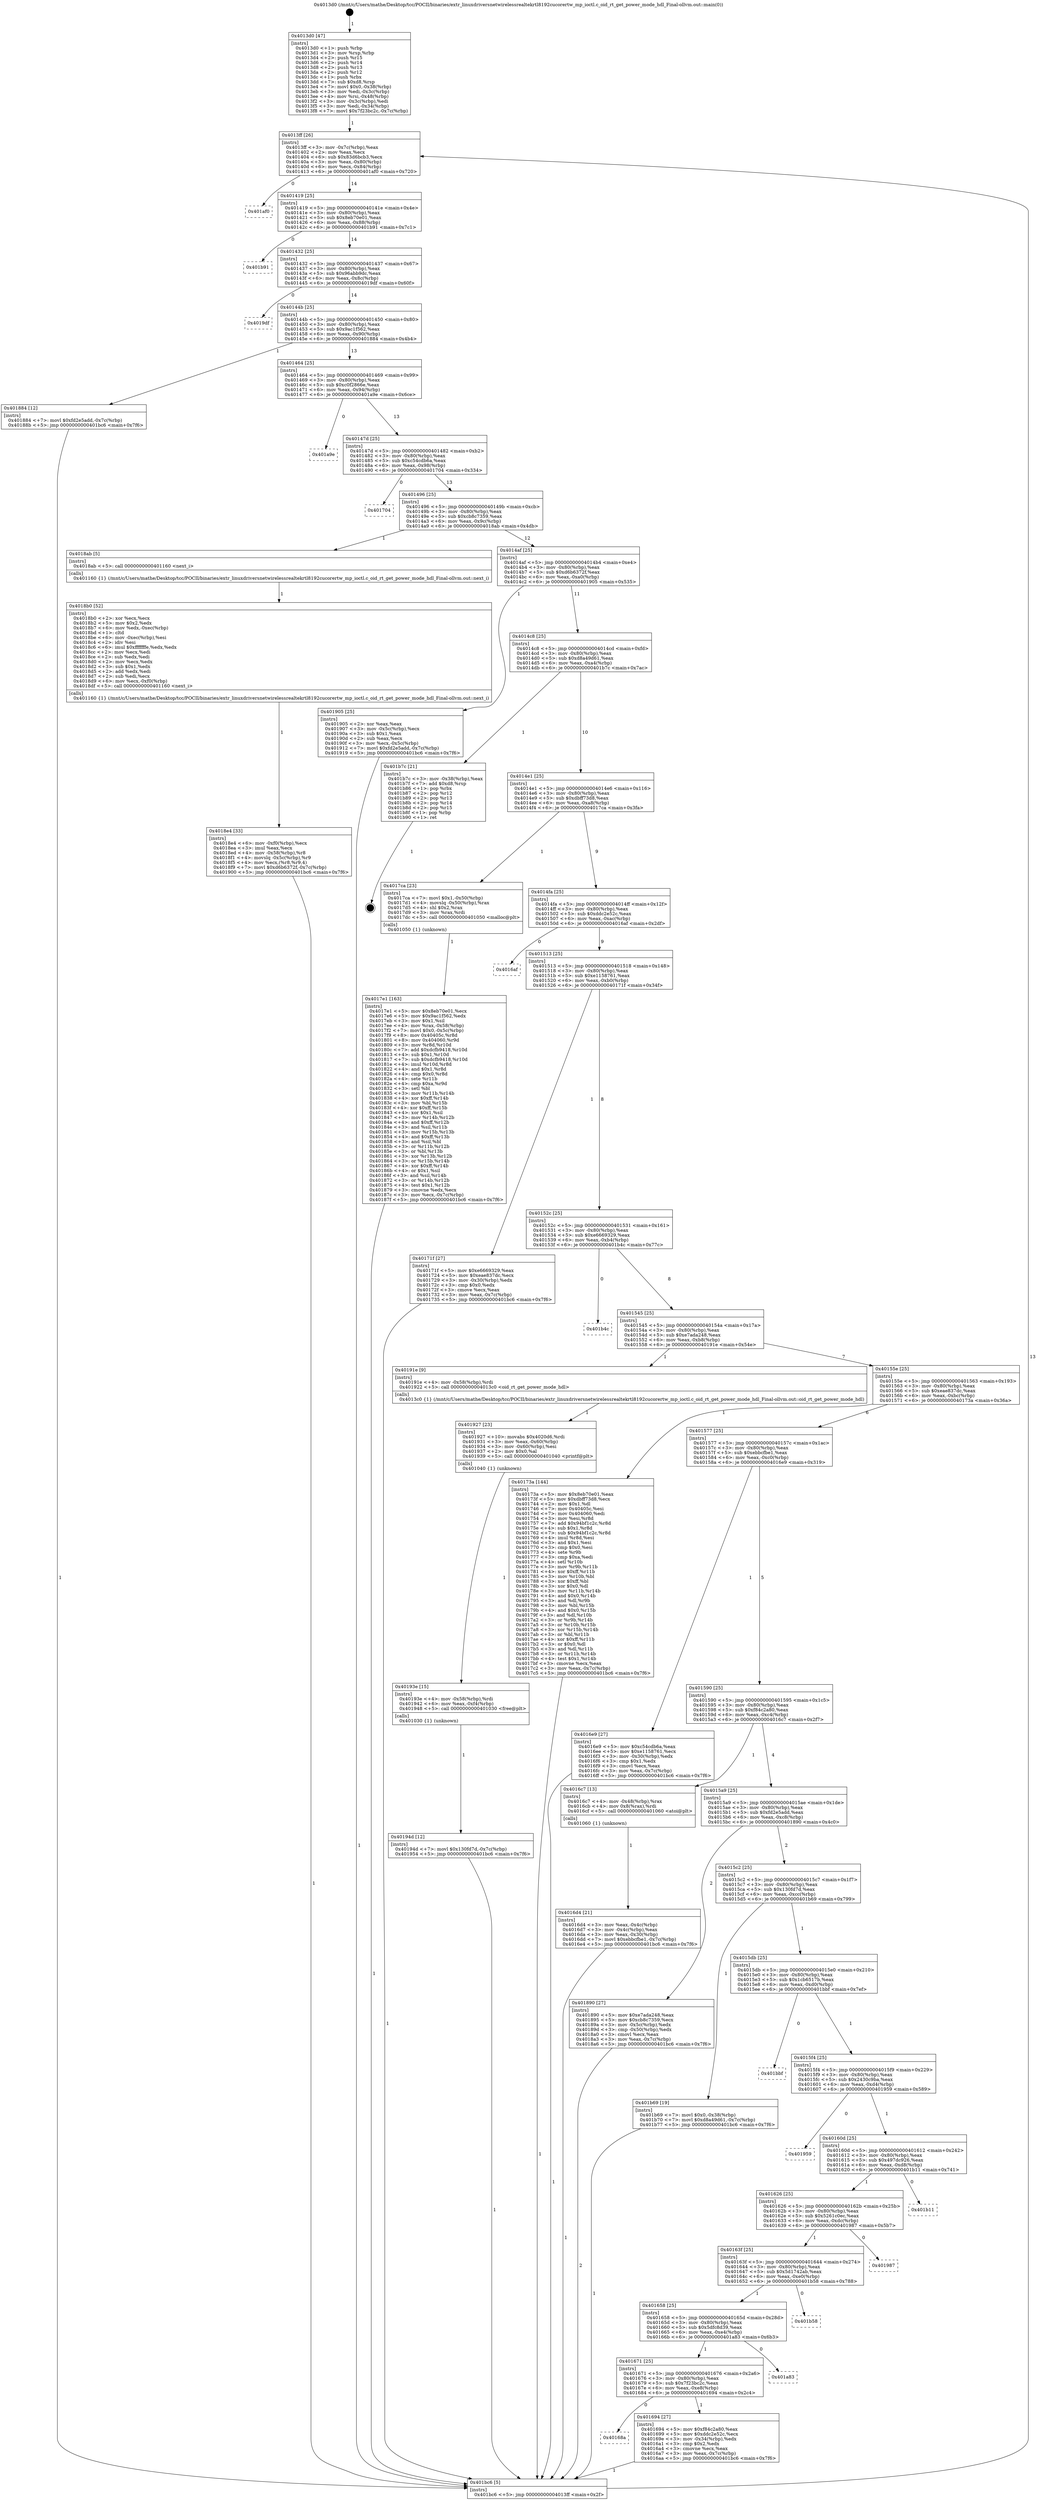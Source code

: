 digraph "0x4013d0" {
  label = "0x4013d0 (/mnt/c/Users/mathe/Desktop/tcc/POCII/binaries/extr_linuxdriversnetwirelessrealtekrtl8192cucorertw_mp_ioctl.c_oid_rt_get_power_mode_hdl_Final-ollvm.out::main(0))"
  labelloc = "t"
  node[shape=record]

  Entry [label="",width=0.3,height=0.3,shape=circle,fillcolor=black,style=filled]
  "0x4013ff" [label="{
     0x4013ff [26]\l
     | [instrs]\l
     &nbsp;&nbsp;0x4013ff \<+3\>: mov -0x7c(%rbp),%eax\l
     &nbsp;&nbsp;0x401402 \<+2\>: mov %eax,%ecx\l
     &nbsp;&nbsp;0x401404 \<+6\>: sub $0x83d6bcb3,%ecx\l
     &nbsp;&nbsp;0x40140a \<+3\>: mov %eax,-0x80(%rbp)\l
     &nbsp;&nbsp;0x40140d \<+6\>: mov %ecx,-0x84(%rbp)\l
     &nbsp;&nbsp;0x401413 \<+6\>: je 0000000000401af0 \<main+0x720\>\l
  }"]
  "0x401af0" [label="{
     0x401af0\l
  }", style=dashed]
  "0x401419" [label="{
     0x401419 [25]\l
     | [instrs]\l
     &nbsp;&nbsp;0x401419 \<+5\>: jmp 000000000040141e \<main+0x4e\>\l
     &nbsp;&nbsp;0x40141e \<+3\>: mov -0x80(%rbp),%eax\l
     &nbsp;&nbsp;0x401421 \<+5\>: sub $0x8eb70e01,%eax\l
     &nbsp;&nbsp;0x401426 \<+6\>: mov %eax,-0x88(%rbp)\l
     &nbsp;&nbsp;0x40142c \<+6\>: je 0000000000401b91 \<main+0x7c1\>\l
  }"]
  Exit [label="",width=0.3,height=0.3,shape=circle,fillcolor=black,style=filled,peripheries=2]
  "0x401b91" [label="{
     0x401b91\l
  }", style=dashed]
  "0x401432" [label="{
     0x401432 [25]\l
     | [instrs]\l
     &nbsp;&nbsp;0x401432 \<+5\>: jmp 0000000000401437 \<main+0x67\>\l
     &nbsp;&nbsp;0x401437 \<+3\>: mov -0x80(%rbp),%eax\l
     &nbsp;&nbsp;0x40143a \<+5\>: sub $0x96abb9dc,%eax\l
     &nbsp;&nbsp;0x40143f \<+6\>: mov %eax,-0x8c(%rbp)\l
     &nbsp;&nbsp;0x401445 \<+6\>: je 00000000004019df \<main+0x60f\>\l
  }"]
  "0x40194d" [label="{
     0x40194d [12]\l
     | [instrs]\l
     &nbsp;&nbsp;0x40194d \<+7\>: movl $0x130fd7d,-0x7c(%rbp)\l
     &nbsp;&nbsp;0x401954 \<+5\>: jmp 0000000000401bc6 \<main+0x7f6\>\l
  }"]
  "0x4019df" [label="{
     0x4019df\l
  }", style=dashed]
  "0x40144b" [label="{
     0x40144b [25]\l
     | [instrs]\l
     &nbsp;&nbsp;0x40144b \<+5\>: jmp 0000000000401450 \<main+0x80\>\l
     &nbsp;&nbsp;0x401450 \<+3\>: mov -0x80(%rbp),%eax\l
     &nbsp;&nbsp;0x401453 \<+5\>: sub $0x9ac1f562,%eax\l
     &nbsp;&nbsp;0x401458 \<+6\>: mov %eax,-0x90(%rbp)\l
     &nbsp;&nbsp;0x40145e \<+6\>: je 0000000000401884 \<main+0x4b4\>\l
  }"]
  "0x40193e" [label="{
     0x40193e [15]\l
     | [instrs]\l
     &nbsp;&nbsp;0x40193e \<+4\>: mov -0x58(%rbp),%rdi\l
     &nbsp;&nbsp;0x401942 \<+6\>: mov %eax,-0xf4(%rbp)\l
     &nbsp;&nbsp;0x401948 \<+5\>: call 0000000000401030 \<free@plt\>\l
     | [calls]\l
     &nbsp;&nbsp;0x401030 \{1\} (unknown)\l
  }"]
  "0x401884" [label="{
     0x401884 [12]\l
     | [instrs]\l
     &nbsp;&nbsp;0x401884 \<+7\>: movl $0xfd2e5add,-0x7c(%rbp)\l
     &nbsp;&nbsp;0x40188b \<+5\>: jmp 0000000000401bc6 \<main+0x7f6\>\l
  }"]
  "0x401464" [label="{
     0x401464 [25]\l
     | [instrs]\l
     &nbsp;&nbsp;0x401464 \<+5\>: jmp 0000000000401469 \<main+0x99\>\l
     &nbsp;&nbsp;0x401469 \<+3\>: mov -0x80(%rbp),%eax\l
     &nbsp;&nbsp;0x40146c \<+5\>: sub $0xc0f2866e,%eax\l
     &nbsp;&nbsp;0x401471 \<+6\>: mov %eax,-0x94(%rbp)\l
     &nbsp;&nbsp;0x401477 \<+6\>: je 0000000000401a9e \<main+0x6ce\>\l
  }"]
  "0x401927" [label="{
     0x401927 [23]\l
     | [instrs]\l
     &nbsp;&nbsp;0x401927 \<+10\>: movabs $0x4020d6,%rdi\l
     &nbsp;&nbsp;0x401931 \<+3\>: mov %eax,-0x60(%rbp)\l
     &nbsp;&nbsp;0x401934 \<+3\>: mov -0x60(%rbp),%esi\l
     &nbsp;&nbsp;0x401937 \<+2\>: mov $0x0,%al\l
     &nbsp;&nbsp;0x401939 \<+5\>: call 0000000000401040 \<printf@plt\>\l
     | [calls]\l
     &nbsp;&nbsp;0x401040 \{1\} (unknown)\l
  }"]
  "0x401a9e" [label="{
     0x401a9e\l
  }", style=dashed]
  "0x40147d" [label="{
     0x40147d [25]\l
     | [instrs]\l
     &nbsp;&nbsp;0x40147d \<+5\>: jmp 0000000000401482 \<main+0xb2\>\l
     &nbsp;&nbsp;0x401482 \<+3\>: mov -0x80(%rbp),%eax\l
     &nbsp;&nbsp;0x401485 \<+5\>: sub $0xc54cdb6a,%eax\l
     &nbsp;&nbsp;0x40148a \<+6\>: mov %eax,-0x98(%rbp)\l
     &nbsp;&nbsp;0x401490 \<+6\>: je 0000000000401704 \<main+0x334\>\l
  }"]
  "0x4018e4" [label="{
     0x4018e4 [33]\l
     | [instrs]\l
     &nbsp;&nbsp;0x4018e4 \<+6\>: mov -0xf0(%rbp),%ecx\l
     &nbsp;&nbsp;0x4018ea \<+3\>: imul %eax,%ecx\l
     &nbsp;&nbsp;0x4018ed \<+4\>: mov -0x58(%rbp),%r8\l
     &nbsp;&nbsp;0x4018f1 \<+4\>: movslq -0x5c(%rbp),%r9\l
     &nbsp;&nbsp;0x4018f5 \<+4\>: mov %ecx,(%r8,%r9,4)\l
     &nbsp;&nbsp;0x4018f9 \<+7\>: movl $0xd6b6372f,-0x7c(%rbp)\l
     &nbsp;&nbsp;0x401900 \<+5\>: jmp 0000000000401bc6 \<main+0x7f6\>\l
  }"]
  "0x401704" [label="{
     0x401704\l
  }", style=dashed]
  "0x401496" [label="{
     0x401496 [25]\l
     | [instrs]\l
     &nbsp;&nbsp;0x401496 \<+5\>: jmp 000000000040149b \<main+0xcb\>\l
     &nbsp;&nbsp;0x40149b \<+3\>: mov -0x80(%rbp),%eax\l
     &nbsp;&nbsp;0x40149e \<+5\>: sub $0xcb8c7359,%eax\l
     &nbsp;&nbsp;0x4014a3 \<+6\>: mov %eax,-0x9c(%rbp)\l
     &nbsp;&nbsp;0x4014a9 \<+6\>: je 00000000004018ab \<main+0x4db\>\l
  }"]
  "0x4018b0" [label="{
     0x4018b0 [52]\l
     | [instrs]\l
     &nbsp;&nbsp;0x4018b0 \<+2\>: xor %ecx,%ecx\l
     &nbsp;&nbsp;0x4018b2 \<+5\>: mov $0x2,%edx\l
     &nbsp;&nbsp;0x4018b7 \<+6\>: mov %edx,-0xec(%rbp)\l
     &nbsp;&nbsp;0x4018bd \<+1\>: cltd\l
     &nbsp;&nbsp;0x4018be \<+6\>: mov -0xec(%rbp),%esi\l
     &nbsp;&nbsp;0x4018c4 \<+2\>: idiv %esi\l
     &nbsp;&nbsp;0x4018c6 \<+6\>: imul $0xfffffffe,%edx,%edx\l
     &nbsp;&nbsp;0x4018cc \<+2\>: mov %ecx,%edi\l
     &nbsp;&nbsp;0x4018ce \<+2\>: sub %edx,%edi\l
     &nbsp;&nbsp;0x4018d0 \<+2\>: mov %ecx,%edx\l
     &nbsp;&nbsp;0x4018d2 \<+3\>: sub $0x1,%edx\l
     &nbsp;&nbsp;0x4018d5 \<+2\>: add %edx,%edi\l
     &nbsp;&nbsp;0x4018d7 \<+2\>: sub %edi,%ecx\l
     &nbsp;&nbsp;0x4018d9 \<+6\>: mov %ecx,-0xf0(%rbp)\l
     &nbsp;&nbsp;0x4018df \<+5\>: call 0000000000401160 \<next_i\>\l
     | [calls]\l
     &nbsp;&nbsp;0x401160 \{1\} (/mnt/c/Users/mathe/Desktop/tcc/POCII/binaries/extr_linuxdriversnetwirelessrealtekrtl8192cucorertw_mp_ioctl.c_oid_rt_get_power_mode_hdl_Final-ollvm.out::next_i)\l
  }"]
  "0x4018ab" [label="{
     0x4018ab [5]\l
     | [instrs]\l
     &nbsp;&nbsp;0x4018ab \<+5\>: call 0000000000401160 \<next_i\>\l
     | [calls]\l
     &nbsp;&nbsp;0x401160 \{1\} (/mnt/c/Users/mathe/Desktop/tcc/POCII/binaries/extr_linuxdriversnetwirelessrealtekrtl8192cucorertw_mp_ioctl.c_oid_rt_get_power_mode_hdl_Final-ollvm.out::next_i)\l
  }"]
  "0x4014af" [label="{
     0x4014af [25]\l
     | [instrs]\l
     &nbsp;&nbsp;0x4014af \<+5\>: jmp 00000000004014b4 \<main+0xe4\>\l
     &nbsp;&nbsp;0x4014b4 \<+3\>: mov -0x80(%rbp),%eax\l
     &nbsp;&nbsp;0x4014b7 \<+5\>: sub $0xd6b6372f,%eax\l
     &nbsp;&nbsp;0x4014bc \<+6\>: mov %eax,-0xa0(%rbp)\l
     &nbsp;&nbsp;0x4014c2 \<+6\>: je 0000000000401905 \<main+0x535\>\l
  }"]
  "0x4017e1" [label="{
     0x4017e1 [163]\l
     | [instrs]\l
     &nbsp;&nbsp;0x4017e1 \<+5\>: mov $0x8eb70e01,%ecx\l
     &nbsp;&nbsp;0x4017e6 \<+5\>: mov $0x9ac1f562,%edx\l
     &nbsp;&nbsp;0x4017eb \<+3\>: mov $0x1,%sil\l
     &nbsp;&nbsp;0x4017ee \<+4\>: mov %rax,-0x58(%rbp)\l
     &nbsp;&nbsp;0x4017f2 \<+7\>: movl $0x0,-0x5c(%rbp)\l
     &nbsp;&nbsp;0x4017f9 \<+8\>: mov 0x40405c,%r8d\l
     &nbsp;&nbsp;0x401801 \<+8\>: mov 0x404060,%r9d\l
     &nbsp;&nbsp;0x401809 \<+3\>: mov %r8d,%r10d\l
     &nbsp;&nbsp;0x40180c \<+7\>: add $0xdcfb9418,%r10d\l
     &nbsp;&nbsp;0x401813 \<+4\>: sub $0x1,%r10d\l
     &nbsp;&nbsp;0x401817 \<+7\>: sub $0xdcfb9418,%r10d\l
     &nbsp;&nbsp;0x40181e \<+4\>: imul %r10d,%r8d\l
     &nbsp;&nbsp;0x401822 \<+4\>: and $0x1,%r8d\l
     &nbsp;&nbsp;0x401826 \<+4\>: cmp $0x0,%r8d\l
     &nbsp;&nbsp;0x40182a \<+4\>: sete %r11b\l
     &nbsp;&nbsp;0x40182e \<+4\>: cmp $0xa,%r9d\l
     &nbsp;&nbsp;0x401832 \<+3\>: setl %bl\l
     &nbsp;&nbsp;0x401835 \<+3\>: mov %r11b,%r14b\l
     &nbsp;&nbsp;0x401838 \<+4\>: xor $0xff,%r14b\l
     &nbsp;&nbsp;0x40183c \<+3\>: mov %bl,%r15b\l
     &nbsp;&nbsp;0x40183f \<+4\>: xor $0xff,%r15b\l
     &nbsp;&nbsp;0x401843 \<+4\>: xor $0x1,%sil\l
     &nbsp;&nbsp;0x401847 \<+3\>: mov %r14b,%r12b\l
     &nbsp;&nbsp;0x40184a \<+4\>: and $0xff,%r12b\l
     &nbsp;&nbsp;0x40184e \<+3\>: and %sil,%r11b\l
     &nbsp;&nbsp;0x401851 \<+3\>: mov %r15b,%r13b\l
     &nbsp;&nbsp;0x401854 \<+4\>: and $0xff,%r13b\l
     &nbsp;&nbsp;0x401858 \<+3\>: and %sil,%bl\l
     &nbsp;&nbsp;0x40185b \<+3\>: or %r11b,%r12b\l
     &nbsp;&nbsp;0x40185e \<+3\>: or %bl,%r13b\l
     &nbsp;&nbsp;0x401861 \<+3\>: xor %r13b,%r12b\l
     &nbsp;&nbsp;0x401864 \<+3\>: or %r15b,%r14b\l
     &nbsp;&nbsp;0x401867 \<+4\>: xor $0xff,%r14b\l
     &nbsp;&nbsp;0x40186b \<+4\>: or $0x1,%sil\l
     &nbsp;&nbsp;0x40186f \<+3\>: and %sil,%r14b\l
     &nbsp;&nbsp;0x401872 \<+3\>: or %r14b,%r12b\l
     &nbsp;&nbsp;0x401875 \<+4\>: test $0x1,%r12b\l
     &nbsp;&nbsp;0x401879 \<+3\>: cmovne %edx,%ecx\l
     &nbsp;&nbsp;0x40187c \<+3\>: mov %ecx,-0x7c(%rbp)\l
     &nbsp;&nbsp;0x40187f \<+5\>: jmp 0000000000401bc6 \<main+0x7f6\>\l
  }"]
  "0x401905" [label="{
     0x401905 [25]\l
     | [instrs]\l
     &nbsp;&nbsp;0x401905 \<+2\>: xor %eax,%eax\l
     &nbsp;&nbsp;0x401907 \<+3\>: mov -0x5c(%rbp),%ecx\l
     &nbsp;&nbsp;0x40190a \<+3\>: sub $0x1,%eax\l
     &nbsp;&nbsp;0x40190d \<+2\>: sub %eax,%ecx\l
     &nbsp;&nbsp;0x40190f \<+3\>: mov %ecx,-0x5c(%rbp)\l
     &nbsp;&nbsp;0x401912 \<+7\>: movl $0xfd2e5add,-0x7c(%rbp)\l
     &nbsp;&nbsp;0x401919 \<+5\>: jmp 0000000000401bc6 \<main+0x7f6\>\l
  }"]
  "0x4014c8" [label="{
     0x4014c8 [25]\l
     | [instrs]\l
     &nbsp;&nbsp;0x4014c8 \<+5\>: jmp 00000000004014cd \<main+0xfd\>\l
     &nbsp;&nbsp;0x4014cd \<+3\>: mov -0x80(%rbp),%eax\l
     &nbsp;&nbsp;0x4014d0 \<+5\>: sub $0xd8a49d61,%eax\l
     &nbsp;&nbsp;0x4014d5 \<+6\>: mov %eax,-0xa4(%rbp)\l
     &nbsp;&nbsp;0x4014db \<+6\>: je 0000000000401b7c \<main+0x7ac\>\l
  }"]
  "0x4016d4" [label="{
     0x4016d4 [21]\l
     | [instrs]\l
     &nbsp;&nbsp;0x4016d4 \<+3\>: mov %eax,-0x4c(%rbp)\l
     &nbsp;&nbsp;0x4016d7 \<+3\>: mov -0x4c(%rbp),%eax\l
     &nbsp;&nbsp;0x4016da \<+3\>: mov %eax,-0x30(%rbp)\l
     &nbsp;&nbsp;0x4016dd \<+7\>: movl $0xebbcfbe1,-0x7c(%rbp)\l
     &nbsp;&nbsp;0x4016e4 \<+5\>: jmp 0000000000401bc6 \<main+0x7f6\>\l
  }"]
  "0x401b7c" [label="{
     0x401b7c [21]\l
     | [instrs]\l
     &nbsp;&nbsp;0x401b7c \<+3\>: mov -0x38(%rbp),%eax\l
     &nbsp;&nbsp;0x401b7f \<+7\>: add $0xd8,%rsp\l
     &nbsp;&nbsp;0x401b86 \<+1\>: pop %rbx\l
     &nbsp;&nbsp;0x401b87 \<+2\>: pop %r12\l
     &nbsp;&nbsp;0x401b89 \<+2\>: pop %r13\l
     &nbsp;&nbsp;0x401b8b \<+2\>: pop %r14\l
     &nbsp;&nbsp;0x401b8d \<+2\>: pop %r15\l
     &nbsp;&nbsp;0x401b8f \<+1\>: pop %rbp\l
     &nbsp;&nbsp;0x401b90 \<+1\>: ret\l
  }"]
  "0x4014e1" [label="{
     0x4014e1 [25]\l
     | [instrs]\l
     &nbsp;&nbsp;0x4014e1 \<+5\>: jmp 00000000004014e6 \<main+0x116\>\l
     &nbsp;&nbsp;0x4014e6 \<+3\>: mov -0x80(%rbp),%eax\l
     &nbsp;&nbsp;0x4014e9 \<+5\>: sub $0xdbff73d8,%eax\l
     &nbsp;&nbsp;0x4014ee \<+6\>: mov %eax,-0xa8(%rbp)\l
     &nbsp;&nbsp;0x4014f4 \<+6\>: je 00000000004017ca \<main+0x3fa\>\l
  }"]
  "0x4013d0" [label="{
     0x4013d0 [47]\l
     | [instrs]\l
     &nbsp;&nbsp;0x4013d0 \<+1\>: push %rbp\l
     &nbsp;&nbsp;0x4013d1 \<+3\>: mov %rsp,%rbp\l
     &nbsp;&nbsp;0x4013d4 \<+2\>: push %r15\l
     &nbsp;&nbsp;0x4013d6 \<+2\>: push %r14\l
     &nbsp;&nbsp;0x4013d8 \<+2\>: push %r13\l
     &nbsp;&nbsp;0x4013da \<+2\>: push %r12\l
     &nbsp;&nbsp;0x4013dc \<+1\>: push %rbx\l
     &nbsp;&nbsp;0x4013dd \<+7\>: sub $0xd8,%rsp\l
     &nbsp;&nbsp;0x4013e4 \<+7\>: movl $0x0,-0x38(%rbp)\l
     &nbsp;&nbsp;0x4013eb \<+3\>: mov %edi,-0x3c(%rbp)\l
     &nbsp;&nbsp;0x4013ee \<+4\>: mov %rsi,-0x48(%rbp)\l
     &nbsp;&nbsp;0x4013f2 \<+3\>: mov -0x3c(%rbp),%edi\l
     &nbsp;&nbsp;0x4013f5 \<+3\>: mov %edi,-0x34(%rbp)\l
     &nbsp;&nbsp;0x4013f8 \<+7\>: movl $0x7f23bc2c,-0x7c(%rbp)\l
  }"]
  "0x4017ca" [label="{
     0x4017ca [23]\l
     | [instrs]\l
     &nbsp;&nbsp;0x4017ca \<+7\>: movl $0x1,-0x50(%rbp)\l
     &nbsp;&nbsp;0x4017d1 \<+4\>: movslq -0x50(%rbp),%rax\l
     &nbsp;&nbsp;0x4017d5 \<+4\>: shl $0x2,%rax\l
     &nbsp;&nbsp;0x4017d9 \<+3\>: mov %rax,%rdi\l
     &nbsp;&nbsp;0x4017dc \<+5\>: call 0000000000401050 \<malloc@plt\>\l
     | [calls]\l
     &nbsp;&nbsp;0x401050 \{1\} (unknown)\l
  }"]
  "0x4014fa" [label="{
     0x4014fa [25]\l
     | [instrs]\l
     &nbsp;&nbsp;0x4014fa \<+5\>: jmp 00000000004014ff \<main+0x12f\>\l
     &nbsp;&nbsp;0x4014ff \<+3\>: mov -0x80(%rbp),%eax\l
     &nbsp;&nbsp;0x401502 \<+5\>: sub $0xddc2e52c,%eax\l
     &nbsp;&nbsp;0x401507 \<+6\>: mov %eax,-0xac(%rbp)\l
     &nbsp;&nbsp;0x40150d \<+6\>: je 00000000004016af \<main+0x2df\>\l
  }"]
  "0x401bc6" [label="{
     0x401bc6 [5]\l
     | [instrs]\l
     &nbsp;&nbsp;0x401bc6 \<+5\>: jmp 00000000004013ff \<main+0x2f\>\l
  }"]
  "0x4016af" [label="{
     0x4016af\l
  }", style=dashed]
  "0x401513" [label="{
     0x401513 [25]\l
     | [instrs]\l
     &nbsp;&nbsp;0x401513 \<+5\>: jmp 0000000000401518 \<main+0x148\>\l
     &nbsp;&nbsp;0x401518 \<+3\>: mov -0x80(%rbp),%eax\l
     &nbsp;&nbsp;0x40151b \<+5\>: sub $0xe1158761,%eax\l
     &nbsp;&nbsp;0x401520 \<+6\>: mov %eax,-0xb0(%rbp)\l
     &nbsp;&nbsp;0x401526 \<+6\>: je 000000000040171f \<main+0x34f\>\l
  }"]
  "0x40168a" [label="{
     0x40168a\l
  }", style=dashed]
  "0x40171f" [label="{
     0x40171f [27]\l
     | [instrs]\l
     &nbsp;&nbsp;0x40171f \<+5\>: mov $0xe6669329,%eax\l
     &nbsp;&nbsp;0x401724 \<+5\>: mov $0xeae837dc,%ecx\l
     &nbsp;&nbsp;0x401729 \<+3\>: mov -0x30(%rbp),%edx\l
     &nbsp;&nbsp;0x40172c \<+3\>: cmp $0x0,%edx\l
     &nbsp;&nbsp;0x40172f \<+3\>: cmove %ecx,%eax\l
     &nbsp;&nbsp;0x401732 \<+3\>: mov %eax,-0x7c(%rbp)\l
     &nbsp;&nbsp;0x401735 \<+5\>: jmp 0000000000401bc6 \<main+0x7f6\>\l
  }"]
  "0x40152c" [label="{
     0x40152c [25]\l
     | [instrs]\l
     &nbsp;&nbsp;0x40152c \<+5\>: jmp 0000000000401531 \<main+0x161\>\l
     &nbsp;&nbsp;0x401531 \<+3\>: mov -0x80(%rbp),%eax\l
     &nbsp;&nbsp;0x401534 \<+5\>: sub $0xe6669329,%eax\l
     &nbsp;&nbsp;0x401539 \<+6\>: mov %eax,-0xb4(%rbp)\l
     &nbsp;&nbsp;0x40153f \<+6\>: je 0000000000401b4c \<main+0x77c\>\l
  }"]
  "0x401694" [label="{
     0x401694 [27]\l
     | [instrs]\l
     &nbsp;&nbsp;0x401694 \<+5\>: mov $0xf84c2a80,%eax\l
     &nbsp;&nbsp;0x401699 \<+5\>: mov $0xddc2e52c,%ecx\l
     &nbsp;&nbsp;0x40169e \<+3\>: mov -0x34(%rbp),%edx\l
     &nbsp;&nbsp;0x4016a1 \<+3\>: cmp $0x2,%edx\l
     &nbsp;&nbsp;0x4016a4 \<+3\>: cmovne %ecx,%eax\l
     &nbsp;&nbsp;0x4016a7 \<+3\>: mov %eax,-0x7c(%rbp)\l
     &nbsp;&nbsp;0x4016aa \<+5\>: jmp 0000000000401bc6 \<main+0x7f6\>\l
  }"]
  "0x401b4c" [label="{
     0x401b4c\l
  }", style=dashed]
  "0x401545" [label="{
     0x401545 [25]\l
     | [instrs]\l
     &nbsp;&nbsp;0x401545 \<+5\>: jmp 000000000040154a \<main+0x17a\>\l
     &nbsp;&nbsp;0x40154a \<+3\>: mov -0x80(%rbp),%eax\l
     &nbsp;&nbsp;0x40154d \<+5\>: sub $0xe7ada248,%eax\l
     &nbsp;&nbsp;0x401552 \<+6\>: mov %eax,-0xb8(%rbp)\l
     &nbsp;&nbsp;0x401558 \<+6\>: je 000000000040191e \<main+0x54e\>\l
  }"]
  "0x401671" [label="{
     0x401671 [25]\l
     | [instrs]\l
     &nbsp;&nbsp;0x401671 \<+5\>: jmp 0000000000401676 \<main+0x2a6\>\l
     &nbsp;&nbsp;0x401676 \<+3\>: mov -0x80(%rbp),%eax\l
     &nbsp;&nbsp;0x401679 \<+5\>: sub $0x7f23bc2c,%eax\l
     &nbsp;&nbsp;0x40167e \<+6\>: mov %eax,-0xe8(%rbp)\l
     &nbsp;&nbsp;0x401684 \<+6\>: je 0000000000401694 \<main+0x2c4\>\l
  }"]
  "0x40191e" [label="{
     0x40191e [9]\l
     | [instrs]\l
     &nbsp;&nbsp;0x40191e \<+4\>: mov -0x58(%rbp),%rdi\l
     &nbsp;&nbsp;0x401922 \<+5\>: call 00000000004013c0 \<oid_rt_get_power_mode_hdl\>\l
     | [calls]\l
     &nbsp;&nbsp;0x4013c0 \{1\} (/mnt/c/Users/mathe/Desktop/tcc/POCII/binaries/extr_linuxdriversnetwirelessrealtekrtl8192cucorertw_mp_ioctl.c_oid_rt_get_power_mode_hdl_Final-ollvm.out::oid_rt_get_power_mode_hdl)\l
  }"]
  "0x40155e" [label="{
     0x40155e [25]\l
     | [instrs]\l
     &nbsp;&nbsp;0x40155e \<+5\>: jmp 0000000000401563 \<main+0x193\>\l
     &nbsp;&nbsp;0x401563 \<+3\>: mov -0x80(%rbp),%eax\l
     &nbsp;&nbsp;0x401566 \<+5\>: sub $0xeae837dc,%eax\l
     &nbsp;&nbsp;0x40156b \<+6\>: mov %eax,-0xbc(%rbp)\l
     &nbsp;&nbsp;0x401571 \<+6\>: je 000000000040173a \<main+0x36a\>\l
  }"]
  "0x401a83" [label="{
     0x401a83\l
  }", style=dashed]
  "0x40173a" [label="{
     0x40173a [144]\l
     | [instrs]\l
     &nbsp;&nbsp;0x40173a \<+5\>: mov $0x8eb70e01,%eax\l
     &nbsp;&nbsp;0x40173f \<+5\>: mov $0xdbff73d8,%ecx\l
     &nbsp;&nbsp;0x401744 \<+2\>: mov $0x1,%dl\l
     &nbsp;&nbsp;0x401746 \<+7\>: mov 0x40405c,%esi\l
     &nbsp;&nbsp;0x40174d \<+7\>: mov 0x404060,%edi\l
     &nbsp;&nbsp;0x401754 \<+3\>: mov %esi,%r8d\l
     &nbsp;&nbsp;0x401757 \<+7\>: add $0x94bf1c2c,%r8d\l
     &nbsp;&nbsp;0x40175e \<+4\>: sub $0x1,%r8d\l
     &nbsp;&nbsp;0x401762 \<+7\>: sub $0x94bf1c2c,%r8d\l
     &nbsp;&nbsp;0x401769 \<+4\>: imul %r8d,%esi\l
     &nbsp;&nbsp;0x40176d \<+3\>: and $0x1,%esi\l
     &nbsp;&nbsp;0x401770 \<+3\>: cmp $0x0,%esi\l
     &nbsp;&nbsp;0x401773 \<+4\>: sete %r9b\l
     &nbsp;&nbsp;0x401777 \<+3\>: cmp $0xa,%edi\l
     &nbsp;&nbsp;0x40177a \<+4\>: setl %r10b\l
     &nbsp;&nbsp;0x40177e \<+3\>: mov %r9b,%r11b\l
     &nbsp;&nbsp;0x401781 \<+4\>: xor $0xff,%r11b\l
     &nbsp;&nbsp;0x401785 \<+3\>: mov %r10b,%bl\l
     &nbsp;&nbsp;0x401788 \<+3\>: xor $0xff,%bl\l
     &nbsp;&nbsp;0x40178b \<+3\>: xor $0x0,%dl\l
     &nbsp;&nbsp;0x40178e \<+3\>: mov %r11b,%r14b\l
     &nbsp;&nbsp;0x401791 \<+4\>: and $0x0,%r14b\l
     &nbsp;&nbsp;0x401795 \<+3\>: and %dl,%r9b\l
     &nbsp;&nbsp;0x401798 \<+3\>: mov %bl,%r15b\l
     &nbsp;&nbsp;0x40179b \<+4\>: and $0x0,%r15b\l
     &nbsp;&nbsp;0x40179f \<+3\>: and %dl,%r10b\l
     &nbsp;&nbsp;0x4017a2 \<+3\>: or %r9b,%r14b\l
     &nbsp;&nbsp;0x4017a5 \<+3\>: or %r10b,%r15b\l
     &nbsp;&nbsp;0x4017a8 \<+3\>: xor %r15b,%r14b\l
     &nbsp;&nbsp;0x4017ab \<+3\>: or %bl,%r11b\l
     &nbsp;&nbsp;0x4017ae \<+4\>: xor $0xff,%r11b\l
     &nbsp;&nbsp;0x4017b2 \<+3\>: or $0x0,%dl\l
     &nbsp;&nbsp;0x4017b5 \<+3\>: and %dl,%r11b\l
     &nbsp;&nbsp;0x4017b8 \<+3\>: or %r11b,%r14b\l
     &nbsp;&nbsp;0x4017bb \<+4\>: test $0x1,%r14b\l
     &nbsp;&nbsp;0x4017bf \<+3\>: cmovne %ecx,%eax\l
     &nbsp;&nbsp;0x4017c2 \<+3\>: mov %eax,-0x7c(%rbp)\l
     &nbsp;&nbsp;0x4017c5 \<+5\>: jmp 0000000000401bc6 \<main+0x7f6\>\l
  }"]
  "0x401577" [label="{
     0x401577 [25]\l
     | [instrs]\l
     &nbsp;&nbsp;0x401577 \<+5\>: jmp 000000000040157c \<main+0x1ac\>\l
     &nbsp;&nbsp;0x40157c \<+3\>: mov -0x80(%rbp),%eax\l
     &nbsp;&nbsp;0x40157f \<+5\>: sub $0xebbcfbe1,%eax\l
     &nbsp;&nbsp;0x401584 \<+6\>: mov %eax,-0xc0(%rbp)\l
     &nbsp;&nbsp;0x40158a \<+6\>: je 00000000004016e9 \<main+0x319\>\l
  }"]
  "0x401658" [label="{
     0x401658 [25]\l
     | [instrs]\l
     &nbsp;&nbsp;0x401658 \<+5\>: jmp 000000000040165d \<main+0x28d\>\l
     &nbsp;&nbsp;0x40165d \<+3\>: mov -0x80(%rbp),%eax\l
     &nbsp;&nbsp;0x401660 \<+5\>: sub $0x5dfc8d39,%eax\l
     &nbsp;&nbsp;0x401665 \<+6\>: mov %eax,-0xe4(%rbp)\l
     &nbsp;&nbsp;0x40166b \<+6\>: je 0000000000401a83 \<main+0x6b3\>\l
  }"]
  "0x4016e9" [label="{
     0x4016e9 [27]\l
     | [instrs]\l
     &nbsp;&nbsp;0x4016e9 \<+5\>: mov $0xc54cdb6a,%eax\l
     &nbsp;&nbsp;0x4016ee \<+5\>: mov $0xe1158761,%ecx\l
     &nbsp;&nbsp;0x4016f3 \<+3\>: mov -0x30(%rbp),%edx\l
     &nbsp;&nbsp;0x4016f6 \<+3\>: cmp $0x1,%edx\l
     &nbsp;&nbsp;0x4016f9 \<+3\>: cmovl %ecx,%eax\l
     &nbsp;&nbsp;0x4016fc \<+3\>: mov %eax,-0x7c(%rbp)\l
     &nbsp;&nbsp;0x4016ff \<+5\>: jmp 0000000000401bc6 \<main+0x7f6\>\l
  }"]
  "0x401590" [label="{
     0x401590 [25]\l
     | [instrs]\l
     &nbsp;&nbsp;0x401590 \<+5\>: jmp 0000000000401595 \<main+0x1c5\>\l
     &nbsp;&nbsp;0x401595 \<+3\>: mov -0x80(%rbp),%eax\l
     &nbsp;&nbsp;0x401598 \<+5\>: sub $0xf84c2a80,%eax\l
     &nbsp;&nbsp;0x40159d \<+6\>: mov %eax,-0xc4(%rbp)\l
     &nbsp;&nbsp;0x4015a3 \<+6\>: je 00000000004016c7 \<main+0x2f7\>\l
  }"]
  "0x401b58" [label="{
     0x401b58\l
  }", style=dashed]
  "0x4016c7" [label="{
     0x4016c7 [13]\l
     | [instrs]\l
     &nbsp;&nbsp;0x4016c7 \<+4\>: mov -0x48(%rbp),%rax\l
     &nbsp;&nbsp;0x4016cb \<+4\>: mov 0x8(%rax),%rdi\l
     &nbsp;&nbsp;0x4016cf \<+5\>: call 0000000000401060 \<atoi@plt\>\l
     | [calls]\l
     &nbsp;&nbsp;0x401060 \{1\} (unknown)\l
  }"]
  "0x4015a9" [label="{
     0x4015a9 [25]\l
     | [instrs]\l
     &nbsp;&nbsp;0x4015a9 \<+5\>: jmp 00000000004015ae \<main+0x1de\>\l
     &nbsp;&nbsp;0x4015ae \<+3\>: mov -0x80(%rbp),%eax\l
     &nbsp;&nbsp;0x4015b1 \<+5\>: sub $0xfd2e5add,%eax\l
     &nbsp;&nbsp;0x4015b6 \<+6\>: mov %eax,-0xc8(%rbp)\l
     &nbsp;&nbsp;0x4015bc \<+6\>: je 0000000000401890 \<main+0x4c0\>\l
  }"]
  "0x40163f" [label="{
     0x40163f [25]\l
     | [instrs]\l
     &nbsp;&nbsp;0x40163f \<+5\>: jmp 0000000000401644 \<main+0x274\>\l
     &nbsp;&nbsp;0x401644 \<+3\>: mov -0x80(%rbp),%eax\l
     &nbsp;&nbsp;0x401647 \<+5\>: sub $0x5d1742ab,%eax\l
     &nbsp;&nbsp;0x40164c \<+6\>: mov %eax,-0xe0(%rbp)\l
     &nbsp;&nbsp;0x401652 \<+6\>: je 0000000000401b58 \<main+0x788\>\l
  }"]
  "0x401890" [label="{
     0x401890 [27]\l
     | [instrs]\l
     &nbsp;&nbsp;0x401890 \<+5\>: mov $0xe7ada248,%eax\l
     &nbsp;&nbsp;0x401895 \<+5\>: mov $0xcb8c7359,%ecx\l
     &nbsp;&nbsp;0x40189a \<+3\>: mov -0x5c(%rbp),%edx\l
     &nbsp;&nbsp;0x40189d \<+3\>: cmp -0x50(%rbp),%edx\l
     &nbsp;&nbsp;0x4018a0 \<+3\>: cmovl %ecx,%eax\l
     &nbsp;&nbsp;0x4018a3 \<+3\>: mov %eax,-0x7c(%rbp)\l
     &nbsp;&nbsp;0x4018a6 \<+5\>: jmp 0000000000401bc6 \<main+0x7f6\>\l
  }"]
  "0x4015c2" [label="{
     0x4015c2 [25]\l
     | [instrs]\l
     &nbsp;&nbsp;0x4015c2 \<+5\>: jmp 00000000004015c7 \<main+0x1f7\>\l
     &nbsp;&nbsp;0x4015c7 \<+3\>: mov -0x80(%rbp),%eax\l
     &nbsp;&nbsp;0x4015ca \<+5\>: sub $0x130fd7d,%eax\l
     &nbsp;&nbsp;0x4015cf \<+6\>: mov %eax,-0xcc(%rbp)\l
     &nbsp;&nbsp;0x4015d5 \<+6\>: je 0000000000401b69 \<main+0x799\>\l
  }"]
  "0x401987" [label="{
     0x401987\l
  }", style=dashed]
  "0x401b69" [label="{
     0x401b69 [19]\l
     | [instrs]\l
     &nbsp;&nbsp;0x401b69 \<+7\>: movl $0x0,-0x38(%rbp)\l
     &nbsp;&nbsp;0x401b70 \<+7\>: movl $0xd8a49d61,-0x7c(%rbp)\l
     &nbsp;&nbsp;0x401b77 \<+5\>: jmp 0000000000401bc6 \<main+0x7f6\>\l
  }"]
  "0x4015db" [label="{
     0x4015db [25]\l
     | [instrs]\l
     &nbsp;&nbsp;0x4015db \<+5\>: jmp 00000000004015e0 \<main+0x210\>\l
     &nbsp;&nbsp;0x4015e0 \<+3\>: mov -0x80(%rbp),%eax\l
     &nbsp;&nbsp;0x4015e3 \<+5\>: sub $0x1cb6517b,%eax\l
     &nbsp;&nbsp;0x4015e8 \<+6\>: mov %eax,-0xd0(%rbp)\l
     &nbsp;&nbsp;0x4015ee \<+6\>: je 0000000000401bbf \<main+0x7ef\>\l
  }"]
  "0x401626" [label="{
     0x401626 [25]\l
     | [instrs]\l
     &nbsp;&nbsp;0x401626 \<+5\>: jmp 000000000040162b \<main+0x25b\>\l
     &nbsp;&nbsp;0x40162b \<+3\>: mov -0x80(%rbp),%eax\l
     &nbsp;&nbsp;0x40162e \<+5\>: sub $0x5261c0ec,%eax\l
     &nbsp;&nbsp;0x401633 \<+6\>: mov %eax,-0xdc(%rbp)\l
     &nbsp;&nbsp;0x401639 \<+6\>: je 0000000000401987 \<main+0x5b7\>\l
  }"]
  "0x401bbf" [label="{
     0x401bbf\l
  }", style=dashed]
  "0x4015f4" [label="{
     0x4015f4 [25]\l
     | [instrs]\l
     &nbsp;&nbsp;0x4015f4 \<+5\>: jmp 00000000004015f9 \<main+0x229\>\l
     &nbsp;&nbsp;0x4015f9 \<+3\>: mov -0x80(%rbp),%eax\l
     &nbsp;&nbsp;0x4015fc \<+5\>: sub $0x2430c9ba,%eax\l
     &nbsp;&nbsp;0x401601 \<+6\>: mov %eax,-0xd4(%rbp)\l
     &nbsp;&nbsp;0x401607 \<+6\>: je 0000000000401959 \<main+0x589\>\l
  }"]
  "0x401b11" [label="{
     0x401b11\l
  }", style=dashed]
  "0x401959" [label="{
     0x401959\l
  }", style=dashed]
  "0x40160d" [label="{
     0x40160d [25]\l
     | [instrs]\l
     &nbsp;&nbsp;0x40160d \<+5\>: jmp 0000000000401612 \<main+0x242\>\l
     &nbsp;&nbsp;0x401612 \<+3\>: mov -0x80(%rbp),%eax\l
     &nbsp;&nbsp;0x401615 \<+5\>: sub $0x497dc926,%eax\l
     &nbsp;&nbsp;0x40161a \<+6\>: mov %eax,-0xd8(%rbp)\l
     &nbsp;&nbsp;0x401620 \<+6\>: je 0000000000401b11 \<main+0x741\>\l
  }"]
  Entry -> "0x4013d0" [label=" 1"]
  "0x4013ff" -> "0x401af0" [label=" 0"]
  "0x4013ff" -> "0x401419" [label=" 14"]
  "0x401b7c" -> Exit [label=" 1"]
  "0x401419" -> "0x401b91" [label=" 0"]
  "0x401419" -> "0x401432" [label=" 14"]
  "0x401b69" -> "0x401bc6" [label=" 1"]
  "0x401432" -> "0x4019df" [label=" 0"]
  "0x401432" -> "0x40144b" [label=" 14"]
  "0x40194d" -> "0x401bc6" [label=" 1"]
  "0x40144b" -> "0x401884" [label=" 1"]
  "0x40144b" -> "0x401464" [label=" 13"]
  "0x40193e" -> "0x40194d" [label=" 1"]
  "0x401464" -> "0x401a9e" [label=" 0"]
  "0x401464" -> "0x40147d" [label=" 13"]
  "0x401927" -> "0x40193e" [label=" 1"]
  "0x40147d" -> "0x401704" [label=" 0"]
  "0x40147d" -> "0x401496" [label=" 13"]
  "0x40191e" -> "0x401927" [label=" 1"]
  "0x401496" -> "0x4018ab" [label=" 1"]
  "0x401496" -> "0x4014af" [label=" 12"]
  "0x401905" -> "0x401bc6" [label=" 1"]
  "0x4014af" -> "0x401905" [label=" 1"]
  "0x4014af" -> "0x4014c8" [label=" 11"]
  "0x4018e4" -> "0x401bc6" [label=" 1"]
  "0x4014c8" -> "0x401b7c" [label=" 1"]
  "0x4014c8" -> "0x4014e1" [label=" 10"]
  "0x4018b0" -> "0x4018e4" [label=" 1"]
  "0x4014e1" -> "0x4017ca" [label=" 1"]
  "0x4014e1" -> "0x4014fa" [label=" 9"]
  "0x4018ab" -> "0x4018b0" [label=" 1"]
  "0x4014fa" -> "0x4016af" [label=" 0"]
  "0x4014fa" -> "0x401513" [label=" 9"]
  "0x401890" -> "0x401bc6" [label=" 2"]
  "0x401513" -> "0x40171f" [label=" 1"]
  "0x401513" -> "0x40152c" [label=" 8"]
  "0x401884" -> "0x401bc6" [label=" 1"]
  "0x40152c" -> "0x401b4c" [label=" 0"]
  "0x40152c" -> "0x401545" [label=" 8"]
  "0x4017e1" -> "0x401bc6" [label=" 1"]
  "0x401545" -> "0x40191e" [label=" 1"]
  "0x401545" -> "0x40155e" [label=" 7"]
  "0x40173a" -> "0x401bc6" [label=" 1"]
  "0x40155e" -> "0x40173a" [label=" 1"]
  "0x40155e" -> "0x401577" [label=" 6"]
  "0x40171f" -> "0x401bc6" [label=" 1"]
  "0x401577" -> "0x4016e9" [label=" 1"]
  "0x401577" -> "0x401590" [label=" 5"]
  "0x4016d4" -> "0x401bc6" [label=" 1"]
  "0x401590" -> "0x4016c7" [label=" 1"]
  "0x401590" -> "0x4015a9" [label=" 4"]
  "0x4016c7" -> "0x4016d4" [label=" 1"]
  "0x4015a9" -> "0x401890" [label=" 2"]
  "0x4015a9" -> "0x4015c2" [label=" 2"]
  "0x4013d0" -> "0x4013ff" [label=" 1"]
  "0x4015c2" -> "0x401b69" [label=" 1"]
  "0x4015c2" -> "0x4015db" [label=" 1"]
  "0x401694" -> "0x401bc6" [label=" 1"]
  "0x4015db" -> "0x401bbf" [label=" 0"]
  "0x4015db" -> "0x4015f4" [label=" 1"]
  "0x401671" -> "0x401694" [label=" 1"]
  "0x4015f4" -> "0x401959" [label=" 0"]
  "0x4015f4" -> "0x40160d" [label=" 1"]
  "0x4017ca" -> "0x4017e1" [label=" 1"]
  "0x40160d" -> "0x401b11" [label=" 0"]
  "0x40160d" -> "0x401626" [label=" 1"]
  "0x401671" -> "0x40168a" [label=" 0"]
  "0x401626" -> "0x401987" [label=" 0"]
  "0x401626" -> "0x40163f" [label=" 1"]
  "0x401bc6" -> "0x4013ff" [label=" 13"]
  "0x40163f" -> "0x401b58" [label=" 0"]
  "0x40163f" -> "0x401658" [label=" 1"]
  "0x4016e9" -> "0x401bc6" [label=" 1"]
  "0x401658" -> "0x401a83" [label=" 0"]
  "0x401658" -> "0x401671" [label=" 1"]
}

